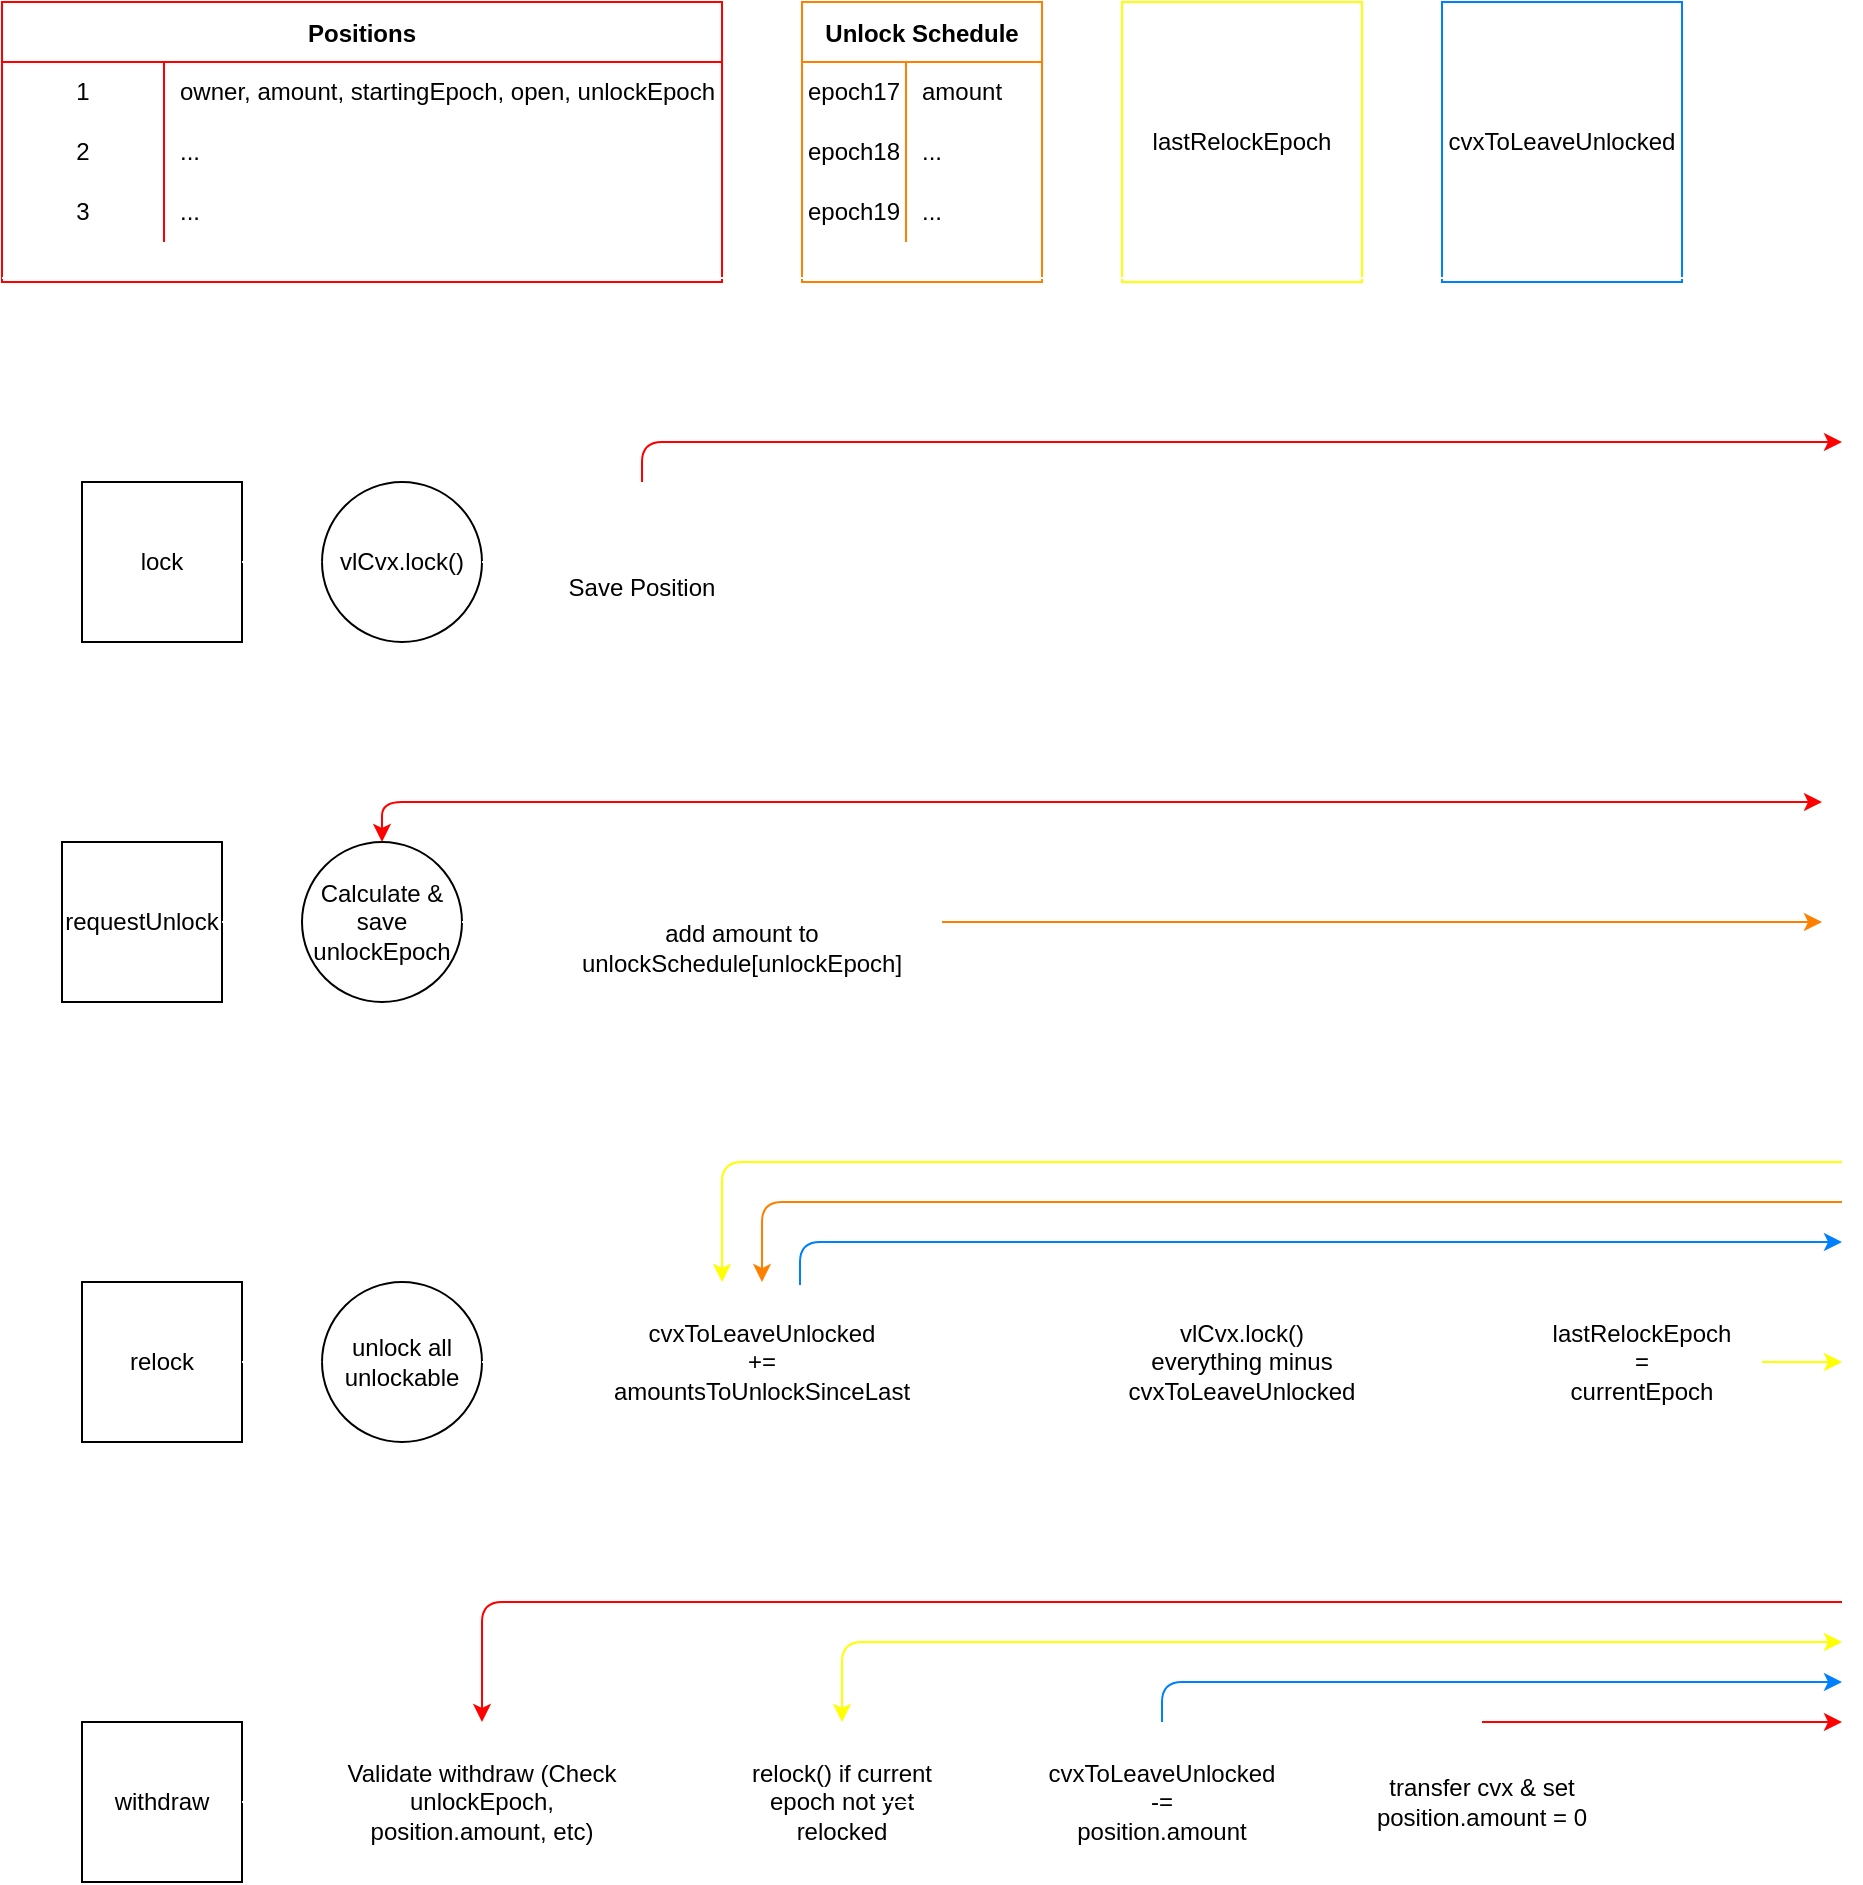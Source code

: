 <mxfile>
    <diagram id="L1MEDP7csyHDJyZuhOBM" name="Page-1">
        <mxGraphModel dx="1040" dy="624" grid="1" gridSize="10" guides="1" tooltips="1" connect="1" arrows="1" fold="1" page="1" pageScale="1" pageWidth="850" pageHeight="1100" math="0" shadow="0">
            <root>
                <mxCell id="0"/>
                <mxCell id="1" parent="0"/>
                <mxCell id="126" value="Positions" style="shape=table;startSize=30;container=1;collapsible=0;childLayout=tableLayout;fixedRows=1;rowLines=0;fontStyle=1;strokeColor=#FF0000;" vertex="1" parent="1">
                    <mxGeometry y="40" width="360" height="140" as="geometry"/>
                </mxCell>
                <mxCell id="127" value="" style="shape=tableRow;horizontal=0;startSize=0;swimlaneHead=0;swimlaneBody=0;top=0;left=0;bottom=0;right=0;collapsible=0;dropTarget=0;fillColor=none;points=[[0,0.5],[1,0.5]];portConstraint=eastwest;" vertex="1" parent="126">
                    <mxGeometry y="30" width="360" height="30" as="geometry"/>
                </mxCell>
                <mxCell id="128" value="1" style="shape=partialRectangle;html=1;whiteSpace=wrap;connectable=0;fillColor=none;top=0;left=0;bottom=0;right=0;overflow=hidden;pointerEvents=1;" vertex="1" parent="127">
                    <mxGeometry width="81" height="30" as="geometry">
                        <mxRectangle width="81" height="30" as="alternateBounds"/>
                    </mxGeometry>
                </mxCell>
                <mxCell id="129" value="owner, amount, startingEpoch, open, unlockEpoch" style="shape=partialRectangle;html=1;whiteSpace=wrap;connectable=0;fillColor=none;top=0;left=0;bottom=0;right=0;align=left;spacingLeft=6;overflow=hidden;" vertex="1" parent="127">
                    <mxGeometry x="81" width="279" height="30" as="geometry">
                        <mxRectangle width="279" height="30" as="alternateBounds"/>
                    </mxGeometry>
                </mxCell>
                <mxCell id="130" value="" style="shape=tableRow;horizontal=0;startSize=0;swimlaneHead=0;swimlaneBody=0;top=0;left=0;bottom=0;right=0;collapsible=0;dropTarget=0;fillColor=none;points=[[0,0.5],[1,0.5]];portConstraint=eastwest;" vertex="1" parent="126">
                    <mxGeometry y="60" width="360" height="30" as="geometry"/>
                </mxCell>
                <mxCell id="131" value="2" style="shape=partialRectangle;html=1;whiteSpace=wrap;connectable=0;fillColor=none;top=0;left=0;bottom=0;right=0;overflow=hidden;" vertex="1" parent="130">
                    <mxGeometry width="81" height="30" as="geometry">
                        <mxRectangle width="81" height="30" as="alternateBounds"/>
                    </mxGeometry>
                </mxCell>
                <mxCell id="132" value="..." style="shape=partialRectangle;html=1;whiteSpace=wrap;connectable=0;fillColor=none;top=0;left=0;bottom=0;right=0;align=left;spacingLeft=6;overflow=hidden;" vertex="1" parent="130">
                    <mxGeometry x="81" width="279" height="30" as="geometry">
                        <mxRectangle width="279" height="30" as="alternateBounds"/>
                    </mxGeometry>
                </mxCell>
                <mxCell id="133" value="" style="shape=tableRow;horizontal=0;startSize=0;swimlaneHead=0;swimlaneBody=0;top=0;left=0;bottom=0;right=0;collapsible=0;dropTarget=0;fillColor=none;points=[[0,0.5],[1,0.5]];portConstraint=eastwest;" vertex="1" parent="126">
                    <mxGeometry y="90" width="360" height="30" as="geometry"/>
                </mxCell>
                <mxCell id="134" value="3" style="shape=partialRectangle;html=1;whiteSpace=wrap;connectable=0;fillColor=none;top=0;left=0;bottom=0;right=0;overflow=hidden;" vertex="1" parent="133">
                    <mxGeometry width="81" height="30" as="geometry">
                        <mxRectangle width="81" height="30" as="alternateBounds"/>
                    </mxGeometry>
                </mxCell>
                <mxCell id="135" value="..." style="shape=partialRectangle;html=1;whiteSpace=wrap;connectable=0;fillColor=none;top=0;left=0;bottom=0;right=0;align=left;spacingLeft=6;overflow=hidden;" vertex="1" parent="133">
                    <mxGeometry x="81" width="279" height="30" as="geometry">
                        <mxRectangle width="279" height="30" as="alternateBounds"/>
                    </mxGeometry>
                </mxCell>
                <mxCell id="137" value="lock" style="whiteSpace=wrap;html=1;aspect=fixed;" vertex="1" parent="1">
                    <mxGeometry x="40" y="280" width="80" height="80" as="geometry"/>
                </mxCell>
                <mxCell id="203" value="Unlock Schedule" style="shape=table;startSize=30;container=1;collapsible=0;childLayout=tableLayout;fixedRows=1;rowLines=0;fontStyle=1;strokeColor=#FF8000;" vertex="1" parent="1">
                    <mxGeometry x="400" y="40" width="120" height="140" as="geometry"/>
                </mxCell>
                <mxCell id="204" value="" style="shape=tableRow;horizontal=0;startSize=0;swimlaneHead=0;swimlaneBody=0;top=0;left=0;bottom=0;right=0;collapsible=0;dropTarget=0;fillColor=none;points=[[0,0.5],[1,0.5]];portConstraint=eastwest;" vertex="1" parent="203">
                    <mxGeometry y="30" width="120" height="30" as="geometry"/>
                </mxCell>
                <mxCell id="205" value="epoch17" style="shape=partialRectangle;html=1;whiteSpace=wrap;connectable=0;fillColor=none;top=0;left=0;bottom=0;right=0;overflow=hidden;pointerEvents=1;" vertex="1" parent="204">
                    <mxGeometry width="52" height="30" as="geometry">
                        <mxRectangle width="52" height="30" as="alternateBounds"/>
                    </mxGeometry>
                </mxCell>
                <mxCell id="206" value="amount" style="shape=partialRectangle;html=1;whiteSpace=wrap;connectable=0;fillColor=none;top=0;left=0;bottom=0;right=0;align=left;spacingLeft=6;overflow=hidden;" vertex="1" parent="204">
                    <mxGeometry x="52" width="68" height="30" as="geometry">
                        <mxRectangle width="68" height="30" as="alternateBounds"/>
                    </mxGeometry>
                </mxCell>
                <mxCell id="207" value="" style="shape=tableRow;horizontal=0;startSize=0;swimlaneHead=0;swimlaneBody=0;top=0;left=0;bottom=0;right=0;collapsible=0;dropTarget=0;fillColor=none;points=[[0,0.5],[1,0.5]];portConstraint=eastwest;" vertex="1" parent="203">
                    <mxGeometry y="60" width="120" height="30" as="geometry"/>
                </mxCell>
                <mxCell id="208" value="epoch18" style="shape=partialRectangle;html=1;whiteSpace=wrap;connectable=0;fillColor=none;top=0;left=0;bottom=0;right=0;overflow=hidden;" vertex="1" parent="207">
                    <mxGeometry width="52" height="30" as="geometry">
                        <mxRectangle width="52" height="30" as="alternateBounds"/>
                    </mxGeometry>
                </mxCell>
                <mxCell id="209" value="..." style="shape=partialRectangle;html=1;whiteSpace=wrap;connectable=0;fillColor=none;top=0;left=0;bottom=0;right=0;align=left;spacingLeft=6;overflow=hidden;" vertex="1" parent="207">
                    <mxGeometry x="52" width="68" height="30" as="geometry">
                        <mxRectangle width="68" height="30" as="alternateBounds"/>
                    </mxGeometry>
                </mxCell>
                <mxCell id="210" value="" style="shape=tableRow;horizontal=0;startSize=0;swimlaneHead=0;swimlaneBody=0;top=0;left=0;bottom=0;right=0;collapsible=0;dropTarget=0;fillColor=none;points=[[0,0.5],[1,0.5]];portConstraint=eastwest;" vertex="1" parent="203">
                    <mxGeometry y="90" width="120" height="30" as="geometry"/>
                </mxCell>
                <mxCell id="211" value="epoch19" style="shape=partialRectangle;html=1;whiteSpace=wrap;connectable=0;fillColor=none;top=0;left=0;bottom=0;right=0;overflow=hidden;" vertex="1" parent="210">
                    <mxGeometry width="52" height="30" as="geometry">
                        <mxRectangle width="52" height="30" as="alternateBounds"/>
                    </mxGeometry>
                </mxCell>
                <mxCell id="212" value="..." style="shape=partialRectangle;html=1;whiteSpace=wrap;connectable=0;fillColor=none;top=0;left=0;bottom=0;right=0;align=left;spacingLeft=6;overflow=hidden;" vertex="1" parent="210">
                    <mxGeometry x="52" width="68" height="30" as="geometry">
                        <mxRectangle width="68" height="30" as="alternateBounds"/>
                    </mxGeometry>
                </mxCell>
                <mxCell id="219" value="vlCvx.lock()" style="ellipse;whiteSpace=wrap;html=1;aspect=fixed;" vertex="1" parent="1">
                    <mxGeometry x="160" y="280" width="80" height="80" as="geometry"/>
                </mxCell>
                <mxCell id="239" value="lastRelockEpoch" style="rounded=0;whiteSpace=wrap;html=1;strokeColor=#FFFF00;" vertex="1" parent="1">
                    <mxGeometry x="560" y="40" width="120" height="140" as="geometry"/>
                </mxCell>
                <mxCell id="240" value="cvxToLeaveUnlocked" style="rounded=0;whiteSpace=wrap;html=1;strokeColor=#007FFF;" vertex="1" parent="1">
                    <mxGeometry x="720" y="40" width="120" height="140" as="geometry"/>
                </mxCell>
                <mxCell id="266" value="" style="endArrow=classic;html=1;strokeColor=#FFFFFF;exitX=1;exitY=0.5;exitDx=0;exitDy=0;entryX=0;entryY=0.5;entryDx=0;entryDy=0;" edge="1" parent="1" source="137" target="219">
                    <mxGeometry width="50" height="50" relative="1" as="geometry">
                        <mxPoint x="380" y="200" as="sourcePoint"/>
                        <mxPoint x="430" y="150" as="targetPoint"/>
                    </mxGeometry>
                </mxCell>
                <mxCell id="273" value="Save Position" style="shape=cylinder3;whiteSpace=wrap;html=1;boundedLbl=1;backgroundOutline=1;size=15;strokeColor=#FFFFFF;" vertex="1" parent="1">
                    <mxGeometry x="280" y="280" width="80" height="80" as="geometry"/>
                </mxCell>
                <mxCell id="284" value="" style="shape=link;html=1;strokeColor=#FFFFFF;" edge="1" parent="1">
                    <mxGeometry width="100" relative="1" as="geometry">
                        <mxPoint y="180" as="sourcePoint"/>
                        <mxPoint x="920" y="180" as="targetPoint"/>
                    </mxGeometry>
                </mxCell>
                <mxCell id="285" value="" style="shape=link;html=1;strokeColor=#FFFFFF;" edge="1" parent="1">
                    <mxGeometry width="100" relative="1" as="geometry">
                        <mxPoint x="920" y="960" as="sourcePoint"/>
                        <mxPoint x="920" y="180" as="targetPoint"/>
                    </mxGeometry>
                </mxCell>
                <mxCell id="288" value="" style="endArrow=classic;html=1;strokeColor=#FF0000;exitX=0.5;exitY=0;exitDx=0;exitDy=0;exitPerimeter=0;" edge="1" parent="1" source="273">
                    <mxGeometry width="50" height="50" relative="1" as="geometry">
                        <mxPoint x="380" y="300" as="sourcePoint"/>
                        <mxPoint x="920" y="260" as="targetPoint"/>
                        <Array as="points">
                            <mxPoint x="320" y="260"/>
                        </Array>
                    </mxGeometry>
                </mxCell>
                <mxCell id="289" value="requestUnlock" style="whiteSpace=wrap;html=1;aspect=fixed;" vertex="1" parent="1">
                    <mxGeometry x="30" y="460" width="80" height="80" as="geometry"/>
                </mxCell>
                <mxCell id="291" value="" style="endArrow=classic;html=1;strokeColor=#FFFFFF;" edge="1" parent="1">
                    <mxGeometry width="50" height="50" relative="1" as="geometry">
                        <mxPoint x="110" y="500" as="sourcePoint"/>
                        <mxPoint x="150" y="500" as="targetPoint"/>
                    </mxGeometry>
                </mxCell>
                <mxCell id="292" value="Calculate &amp;amp; save unlockEpoch" style="ellipse;whiteSpace=wrap;html=1;aspect=fixed;" vertex="1" parent="1">
                    <mxGeometry x="150" y="460" width="80" height="80" as="geometry"/>
                </mxCell>
                <mxCell id="295" value="" style="endArrow=classic;html=1;strokeColor=#FFFFFF;exitX=1;exitY=0.5;exitDx=0;exitDy=0;entryX=0;entryY=0.5;entryDx=0;entryDy=0;entryPerimeter=0;" edge="1" parent="1" source="219" target="273">
                    <mxGeometry width="50" height="50" relative="1" as="geometry">
                        <mxPoint x="130" y="330" as="sourcePoint"/>
                        <mxPoint x="170" y="330" as="targetPoint"/>
                    </mxGeometry>
                </mxCell>
                <mxCell id="297" value="" style="endArrow=classic;html=1;strokeColor=#FFFFFF;entryX=0;entryY=0.5;entryDx=0;entryDy=0;entryPerimeter=0;exitX=1;exitY=0.5;exitDx=0;exitDy=0;" edge="1" parent="1" source="292">
                    <mxGeometry width="50" height="50" relative="1" as="geometry">
                        <mxPoint x="120" y="510" as="sourcePoint"/>
                        <mxPoint x="270" y="500" as="targetPoint"/>
                    </mxGeometry>
                </mxCell>
                <mxCell id="299" value="add amount to&lt;br&gt;unlockSchedule[unlockEpoch]" style="shape=cylinder3;whiteSpace=wrap;html=1;boundedLbl=1;backgroundOutline=1;size=15;strokeColor=#FFFFFF;" vertex="1" parent="1">
                    <mxGeometry x="270" y="460" width="200" height="80" as="geometry"/>
                </mxCell>
                <mxCell id="300" value="" style="endArrow=classic;html=1;strokeColor=#FF8000;exitX=1;exitY=0.5;exitDx=0;exitDy=0;exitPerimeter=0;" edge="1" parent="1" source="299">
                    <mxGeometry width="50" height="50" relative="1" as="geometry">
                        <mxPoint x="300" y="360" as="sourcePoint"/>
                        <mxPoint x="910" y="500" as="targetPoint"/>
                    </mxGeometry>
                </mxCell>
                <mxCell id="302" value="relock" style="whiteSpace=wrap;html=1;aspect=fixed;" vertex="1" parent="1">
                    <mxGeometry x="40" y="680" width="80" height="80" as="geometry"/>
                </mxCell>
                <mxCell id="304" value="unlock all unlockable" style="ellipse;whiteSpace=wrap;html=1;aspect=fixed;" vertex="1" parent="1">
                    <mxGeometry x="160" y="680" width="80" height="80" as="geometry"/>
                </mxCell>
                <mxCell id="306" value="" style="endArrow=classic;html=1;strokeColor=#FFFFFF;entryX=0;entryY=0.5;entryDx=0;entryDy=0;fillColor=#FFFFFF;" edge="1" parent="1" target="304">
                    <mxGeometry width="50" height="50" relative="1" as="geometry">
                        <mxPoint x="120" y="720" as="sourcePoint"/>
                        <mxPoint x="170" y="670" as="targetPoint"/>
                    </mxGeometry>
                </mxCell>
                <mxCell id="308" value="cvxToLeaveUnlocked &lt;br&gt;+=&lt;br&gt;amountsToUnlockSinceLast" style="ellipse;whiteSpace=wrap;html=1;strokeColor=#FFFFFF;" vertex="1" parent="1">
                    <mxGeometry x="280" y="680" width="200" height="80" as="geometry"/>
                </mxCell>
                <mxCell id="309" value="" style="endArrow=classic;html=1;strokeColor=#FFFFFF;fillColor=#FFFFFF;entryX=0;entryY=0.5;entryDx=0;entryDy=0;exitX=1;exitY=0.5;exitDx=0;exitDy=0;" edge="1" parent="1" source="304" target="308">
                    <mxGeometry width="50" height="50" relative="1" as="geometry">
                        <mxPoint x="310" y="570" as="sourcePoint"/>
                        <mxPoint x="360" y="520" as="targetPoint"/>
                    </mxGeometry>
                </mxCell>
                <mxCell id="310" value="" style="endArrow=classic;html=1;strokeColor=#007FFF;fillColor=#FFFFFF;exitX=0.595;exitY=0.019;exitDx=0;exitDy=0;exitPerimeter=0;" edge="1" parent="1" source="308">
                    <mxGeometry width="50" height="50" relative="1" as="geometry">
                        <mxPoint x="310" y="570" as="sourcePoint"/>
                        <mxPoint x="920" y="660" as="targetPoint"/>
                        <Array as="points">
                            <mxPoint x="399" y="660"/>
                        </Array>
                    </mxGeometry>
                </mxCell>
                <mxCell id="311" value="" style="endArrow=classic;html=1;strokeColor=#FF8000;fillColor=#FFFFFF;entryX=0.5;entryY=0;entryDx=0;entryDy=0;" edge="1" parent="1" target="308">
                    <mxGeometry width="50" height="50" relative="1" as="geometry">
                        <mxPoint x="920" y="640" as="sourcePoint"/>
                        <mxPoint x="480" y="460" as="targetPoint"/>
                        <Array as="points">
                            <mxPoint x="380" y="640"/>
                        </Array>
                    </mxGeometry>
                </mxCell>
                <mxCell id="312" value="vlCvx.lock()&lt;br&gt;everything minus&lt;br&gt;cvxToLeaveUnlocked" style="ellipse;whiteSpace=wrap;html=1;strokeColor=#FFFFFF;" vertex="1" parent="1">
                    <mxGeometry x="520" y="680" width="200" height="80" as="geometry"/>
                </mxCell>
                <mxCell id="313" value="" style="endArrow=classic;html=1;strokeColor=#FFFFFF;fillColor=#FFFFFF;entryX=0;entryY=0.5;entryDx=0;entryDy=0;exitX=1;exitY=0.5;exitDx=0;exitDy=0;" edge="1" parent="1" source="308" target="312">
                    <mxGeometry width="50" height="50" relative="1" as="geometry">
                        <mxPoint x="430" y="800" as="sourcePoint"/>
                        <mxPoint x="480" y="750" as="targetPoint"/>
                    </mxGeometry>
                </mxCell>
                <mxCell id="316" value="lastRelockEpoch&lt;br&gt;=&lt;br&gt;currentEpoch" style="ellipse;whiteSpace=wrap;html=1;strokeColor=#FFFFFF;" vertex="1" parent="1">
                    <mxGeometry x="760" y="680" width="120" height="80" as="geometry"/>
                </mxCell>
                <mxCell id="317" value="" style="endArrow=classic;html=1;strokeColor=#FFFF00;fillColor=#FFFFFF;" edge="1" parent="1">
                    <mxGeometry width="50" height="50" relative="1" as="geometry">
                        <mxPoint x="920" y="620" as="sourcePoint"/>
                        <mxPoint x="360" y="680" as="targetPoint"/>
                        <Array as="points">
                            <mxPoint x="360" y="620"/>
                        </Array>
                    </mxGeometry>
                </mxCell>
                <mxCell id="318" value="" style="endArrow=classic;html=1;strokeColor=#FFFF00;fillColor=#FFFFFF;exitX=1;exitY=0.5;exitDx=0;exitDy=0;" edge="1" parent="1" source="316">
                    <mxGeometry width="50" height="50" relative="1" as="geometry">
                        <mxPoint x="530" y="500" as="sourcePoint"/>
                        <mxPoint x="920" y="720" as="targetPoint"/>
                    </mxGeometry>
                </mxCell>
                <mxCell id="319" value="withdraw" style="whiteSpace=wrap;html=1;aspect=fixed;" vertex="1" parent="1">
                    <mxGeometry x="40" y="900" width="80" height="80" as="geometry"/>
                </mxCell>
                <mxCell id="322" value="Validate withdraw (Check unlockEpoch, position.amount, etc)" style="ellipse;whiteSpace=wrap;html=1;strokeColor=#FFFFFF;" vertex="1" parent="1">
                    <mxGeometry x="160" y="900" width="160" height="80" as="geometry"/>
                </mxCell>
                <mxCell id="323" value="" style="endArrow=classic;html=1;strokeColor=#FFFFFF;fillColor=#FFFFFF;exitX=1;exitY=0.5;exitDx=0;exitDy=0;entryX=0;entryY=0.5;entryDx=0;entryDy=0;" edge="1" parent="1" source="319" target="322">
                    <mxGeometry width="50" height="50" relative="1" as="geometry">
                        <mxPoint x="420" y="730" as="sourcePoint"/>
                        <mxPoint x="470" y="680" as="targetPoint"/>
                    </mxGeometry>
                </mxCell>
                <mxCell id="324" value="" style="endArrow=classic;html=1;strokeColor=#FFFFFF;fillColor=#FFFFFF;exitX=1;exitY=0.5;exitDx=0;exitDy=0;" edge="1" parent="1" source="322">
                    <mxGeometry width="50" height="50" relative="1" as="geometry">
                        <mxPoint x="290" y="940" as="sourcePoint"/>
                        <mxPoint x="320" y="940" as="targetPoint"/>
                    </mxGeometry>
                </mxCell>
                <mxCell id="325" value="relock() if current epoch not yet relocked" style="ellipse;whiteSpace=wrap;html=1;strokeColor=#FFFFFF;" vertex="1" parent="1">
                    <mxGeometry x="360" y="900" width="120" height="80" as="geometry"/>
                </mxCell>
                <mxCell id="326" value="" style="endArrow=classic;html=1;strokeColor=#FF0000;fillColor=#FF0000;entryX=0.5;entryY=0;entryDx=0;entryDy=0;" edge="1" parent="1" target="322">
                    <mxGeometry width="50" height="50" relative="1" as="geometry">
                        <mxPoint x="920" y="840" as="sourcePoint"/>
                        <mxPoint x="220" y="880" as="targetPoint"/>
                        <Array as="points">
                            <mxPoint x="240" y="840"/>
                        </Array>
                    </mxGeometry>
                </mxCell>
                <mxCell id="328" value="" style="endArrow=classic;startArrow=classic;html=1;strokeColor=#FFFF00;fillColor=#FF0000;exitX=0.5;exitY=0;exitDx=0;exitDy=0;" edge="1" parent="1" source="325">
                    <mxGeometry width="50" height="50" relative="1" as="geometry">
                        <mxPoint x="380" y="900" as="sourcePoint"/>
                        <mxPoint x="920" y="860" as="targetPoint"/>
                        <Array as="points">
                            <mxPoint x="420" y="860"/>
                        </Array>
                    </mxGeometry>
                </mxCell>
                <mxCell id="329" value="" style="endArrow=classic;startArrow=classic;html=1;strokeColor=#FF0000;fillColor=#FF0000;" edge="1" parent="1">
                    <mxGeometry width="50" height="50" relative="1" as="geometry">
                        <mxPoint x="190" y="460" as="sourcePoint"/>
                        <mxPoint x="910" y="440" as="targetPoint"/>
                        <Array as="points">
                            <mxPoint x="190" y="440"/>
                        </Array>
                    </mxGeometry>
                </mxCell>
                <mxCell id="330" value="cvxToLeaveUnlocked&lt;br&gt;-=&lt;br&gt;position.amount" style="ellipse;whiteSpace=wrap;html=1;strokeColor=#FFFFFF;" vertex="1" parent="1">
                    <mxGeometry x="520" y="900" width="120" height="80" as="geometry"/>
                </mxCell>
                <mxCell id="332" value="" style="endArrow=classic;html=1;strokeColor=#007FFF;fillColor=#FF0000;exitX=0.5;exitY=0;exitDx=0;exitDy=0;" edge="1" parent="1" source="330">
                    <mxGeometry width="50" height="50" relative="1" as="geometry">
                        <mxPoint x="550" y="900" as="sourcePoint"/>
                        <mxPoint x="920" y="880" as="targetPoint"/>
                        <Array as="points">
                            <mxPoint x="580" y="880"/>
                        </Array>
                    </mxGeometry>
                </mxCell>
                <mxCell id="335" value="transfer cvx &amp;amp; set position.amount = 0" style="ellipse;whiteSpace=wrap;html=1;strokeColor=#FFFFFF;" vertex="1" parent="1">
                    <mxGeometry x="680" y="900" width="120" height="80" as="geometry"/>
                </mxCell>
                <mxCell id="336" value="" style="endArrow=classic;html=1;strokeColor=#FFFFFF;fillColor=#FF0000;entryX=0;entryY=0.5;entryDx=0;entryDy=0;" edge="1" parent="1" target="330">
                    <mxGeometry width="50" height="50" relative="1" as="geometry">
                        <mxPoint x="440" y="940" as="sourcePoint"/>
                        <mxPoint x="490" y="890" as="targetPoint"/>
                    </mxGeometry>
                </mxCell>
                <mxCell id="337" value="" style="endArrow=classic;html=1;strokeColor=#FFFFFF;fillColor=#FF0000;entryX=0;entryY=0.5;entryDx=0;entryDy=0;" edge="1" parent="1" target="335">
                    <mxGeometry width="50" height="50" relative="1" as="geometry">
                        <mxPoint x="600" y="940" as="sourcePoint"/>
                        <mxPoint x="650" y="890" as="targetPoint"/>
                    </mxGeometry>
                </mxCell>
                <mxCell id="338" value="" style="endArrow=classic;html=1;strokeColor=#FF0000;fillColor=#FF0000;exitX=0.5;exitY=0;exitDx=0;exitDy=0;" edge="1" parent="1" source="335">
                    <mxGeometry width="50" height="50" relative="1" as="geometry">
                        <mxPoint x="470" y="810" as="sourcePoint"/>
                        <mxPoint x="920" y="900" as="targetPoint"/>
                    </mxGeometry>
                </mxCell>
                <mxCell id="341" value="" style="endArrow=classic;html=1;strokeColor=#FFFFFF;fillColor=#FF0000;entryX=0;entryY=0.5;entryDx=0;entryDy=0;" edge="1" parent="1" target="325">
                    <mxGeometry width="50" height="50" relative="1" as="geometry">
                        <mxPoint x="320" y="940" as="sourcePoint"/>
                        <mxPoint x="370" y="890" as="targetPoint"/>
                    </mxGeometry>
                </mxCell>
            </root>
        </mxGraphModel>
    </diagram>
</mxfile>